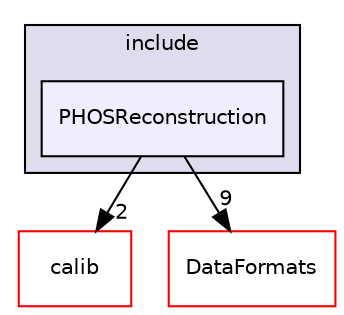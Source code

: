 digraph "/home/travis/build/AliceO2Group/AliceO2/Detectors/PHOS/reconstruction/include/PHOSReconstruction" {
  bgcolor=transparent;
  compound=true
  node [ fontsize="10", fontname="Helvetica"];
  edge [ labelfontsize="10", labelfontname="Helvetica"];
  subgraph clusterdir_31b4a6c34d54b2347b970402ffd45e26 {
    graph [ bgcolor="#ddddee", pencolor="black", label="include" fontname="Helvetica", fontsize="10", URL="dir_31b4a6c34d54b2347b970402ffd45e26.html"]
  dir_6eae14b033f2ceabd5b808883edf11bd [shape=box, label="PHOSReconstruction", style="filled", fillcolor="#eeeeff", pencolor="black", URL="dir_6eae14b033f2ceabd5b808883edf11bd.html"];
  }
  dir_f8d0b672e09eeb12dbd411d9fb531afa [shape=box label="calib" color="red" URL="dir_f8d0b672e09eeb12dbd411d9fb531afa.html"];
  dir_2171f7ec022c5423887b07c69b2f5b48 [shape=box label="DataFormats" color="red" URL="dir_2171f7ec022c5423887b07c69b2f5b48.html"];
  dir_6eae14b033f2ceabd5b808883edf11bd->dir_f8d0b672e09eeb12dbd411d9fb531afa [headlabel="2", labeldistance=1.5 headhref="dir_000378_000364.html"];
  dir_6eae14b033f2ceabd5b808883edf11bd->dir_2171f7ec022c5423887b07c69b2f5b48 [headlabel="9", labeldistance=1.5 headhref="dir_000378_000085.html"];
}
